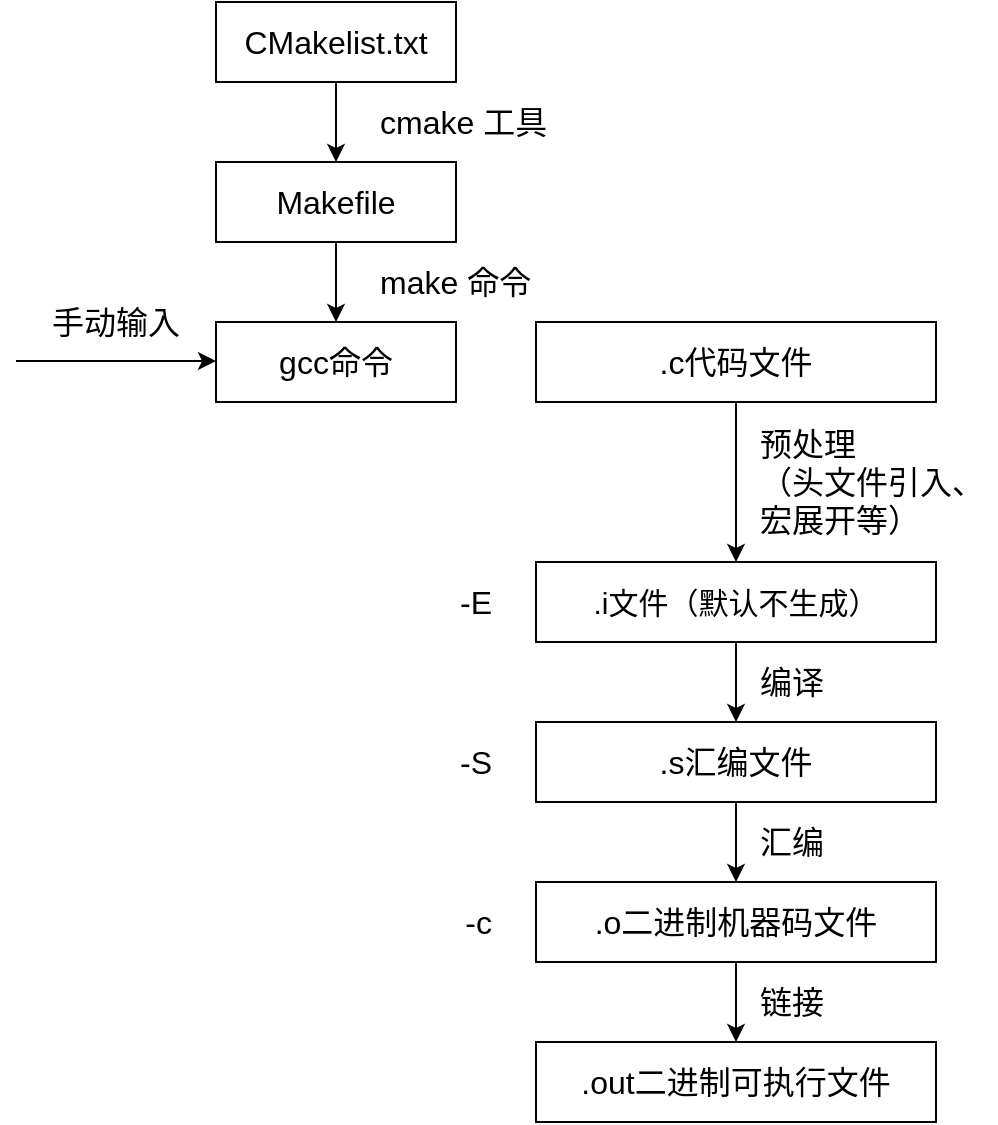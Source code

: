 <mxfile version="21.3.7" type="device">
  <diagram name="第 1 页" id="AqAeRxrlq3r6umwdxBgL">
    <mxGraphModel dx="875" dy="518" grid="1" gridSize="10" guides="1" tooltips="1" connect="1" arrows="1" fold="1" page="1" pageScale="1" pageWidth="827" pageHeight="1169" math="0" shadow="0">
      <root>
        <mxCell id="0" />
        <mxCell id="1" parent="0" />
        <mxCell id="9AK2D2TcUZeFU25b2mAO-3" value="" style="edgeStyle=orthogonalEdgeStyle;rounded=0;orthogonalLoop=1;jettySize=auto;html=1;" edge="1" parent="1" source="9AK2D2TcUZeFU25b2mAO-1" target="9AK2D2TcUZeFU25b2mAO-2">
          <mxGeometry relative="1" as="geometry" />
        </mxCell>
        <mxCell id="9AK2D2TcUZeFU25b2mAO-1" value="CMakelist.txt" style="rounded=0;whiteSpace=wrap;html=1;fontSize=16;" vertex="1" parent="1">
          <mxGeometry x="240" y="160" width="120" height="40" as="geometry" />
        </mxCell>
        <mxCell id="9AK2D2TcUZeFU25b2mAO-5" value="" style="edgeStyle=orthogonalEdgeStyle;rounded=0;orthogonalLoop=1;jettySize=auto;html=1;" edge="1" parent="1" source="9AK2D2TcUZeFU25b2mAO-2" target="9AK2D2TcUZeFU25b2mAO-4">
          <mxGeometry relative="1" as="geometry" />
        </mxCell>
        <mxCell id="9AK2D2TcUZeFU25b2mAO-2" value="Makefile " style="rounded=0;whiteSpace=wrap;html=1;fontSize=16;" vertex="1" parent="1">
          <mxGeometry x="240" y="240" width="120" height="40" as="geometry" />
        </mxCell>
        <mxCell id="9AK2D2TcUZeFU25b2mAO-4" value="gcc命令" style="rounded=0;whiteSpace=wrap;html=1;fontSize=16;" vertex="1" parent="1">
          <mxGeometry x="240" y="320" width="120" height="40" as="geometry" />
        </mxCell>
        <mxCell id="9AK2D2TcUZeFU25b2mAO-12" value="" style="edgeStyle=orthogonalEdgeStyle;rounded=0;orthogonalLoop=1;jettySize=auto;html=1;fontFamily=Helvetica;fontSize=16;fontColor=default;" edge="1" parent="1" source="9AK2D2TcUZeFU25b2mAO-7" target="9AK2D2TcUZeFU25b2mAO-8">
          <mxGeometry relative="1" as="geometry" />
        </mxCell>
        <mxCell id="9AK2D2TcUZeFU25b2mAO-7" value=".c代码文件" style="rounded=0;whiteSpace=wrap;html=1;strokeColor=default;fontFamily=Helvetica;fontSize=16;fontColor=default;fillColor=default;" vertex="1" parent="1">
          <mxGeometry x="400" y="320" width="200" height="40" as="geometry" />
        </mxCell>
        <mxCell id="9AK2D2TcUZeFU25b2mAO-13" value="" style="edgeStyle=orthogonalEdgeStyle;rounded=0;orthogonalLoop=1;jettySize=auto;html=1;fontFamily=Helvetica;fontSize=16;fontColor=default;" edge="1" parent="1" source="9AK2D2TcUZeFU25b2mAO-8" target="9AK2D2TcUZeFU25b2mAO-9">
          <mxGeometry relative="1" as="geometry" />
        </mxCell>
        <mxCell id="9AK2D2TcUZeFU25b2mAO-8" value=".i文件（默认不生成）" style="rounded=0;whiteSpace=wrap;html=1;strokeColor=default;fontFamily=Helvetica;fontSize=15;fontColor=default;fillColor=default;" vertex="1" parent="1">
          <mxGeometry x="400" y="440" width="200" height="40" as="geometry" />
        </mxCell>
        <mxCell id="9AK2D2TcUZeFU25b2mAO-14" value="" style="edgeStyle=orthogonalEdgeStyle;rounded=0;orthogonalLoop=1;jettySize=auto;html=1;fontFamily=Helvetica;fontSize=16;fontColor=default;" edge="1" parent="1" source="9AK2D2TcUZeFU25b2mAO-9" target="9AK2D2TcUZeFU25b2mAO-10">
          <mxGeometry relative="1" as="geometry" />
        </mxCell>
        <mxCell id="9AK2D2TcUZeFU25b2mAO-9" value=".s汇编文件" style="rounded=0;whiteSpace=wrap;html=1;strokeColor=default;fontFamily=Helvetica;fontSize=16;fontColor=default;fillColor=default;" vertex="1" parent="1">
          <mxGeometry x="400" y="520" width="200" height="40" as="geometry" />
        </mxCell>
        <mxCell id="9AK2D2TcUZeFU25b2mAO-15" value="" style="edgeStyle=orthogonalEdgeStyle;rounded=0;orthogonalLoop=1;jettySize=auto;html=1;fontFamily=Helvetica;fontSize=16;fontColor=default;" edge="1" parent="1" source="9AK2D2TcUZeFU25b2mAO-10" target="9AK2D2TcUZeFU25b2mAO-11">
          <mxGeometry relative="1" as="geometry" />
        </mxCell>
        <mxCell id="9AK2D2TcUZeFU25b2mAO-10" value=".o二进制机器码文件" style="rounded=0;whiteSpace=wrap;html=1;strokeColor=default;fontFamily=Helvetica;fontSize=16;fontColor=default;fillColor=default;" vertex="1" parent="1">
          <mxGeometry x="400" y="600" width="200" height="40" as="geometry" />
        </mxCell>
        <mxCell id="9AK2D2TcUZeFU25b2mAO-11" value=".out二进制可执行文件" style="rounded=0;whiteSpace=wrap;html=1;strokeColor=default;fontFamily=Helvetica;fontSize=16;fontColor=default;fillColor=default;" vertex="1" parent="1">
          <mxGeometry x="400" y="680" width="200" height="40" as="geometry" />
        </mxCell>
        <mxCell id="9AK2D2TcUZeFU25b2mAO-16" value="cmake 工具" style="text;html=1;strokeColor=none;fillColor=none;align=left;verticalAlign=middle;whiteSpace=wrap;rounded=0;fontSize=16;fontFamily=Helvetica;fontColor=default;" vertex="1" parent="1">
          <mxGeometry x="320" y="200" width="120" height="40" as="geometry" />
        </mxCell>
        <mxCell id="9AK2D2TcUZeFU25b2mAO-17" value="make 命令" style="text;html=1;strokeColor=none;fillColor=none;align=left;verticalAlign=middle;whiteSpace=wrap;rounded=0;fontSize=16;fontFamily=Helvetica;fontColor=default;" vertex="1" parent="1">
          <mxGeometry x="320" y="280" width="120" height="40" as="geometry" />
        </mxCell>
        <mxCell id="9AK2D2TcUZeFU25b2mAO-18" value="" style="endArrow=classic;html=1;rounded=0;fontFamily=Helvetica;fontSize=16;fontColor=default;" edge="1" parent="1">
          <mxGeometry width="50" height="50" relative="1" as="geometry">
            <mxPoint x="140" y="339.5" as="sourcePoint" />
            <mxPoint x="240" y="339.5" as="targetPoint" />
          </mxGeometry>
        </mxCell>
        <mxCell id="9AK2D2TcUZeFU25b2mAO-19" value="手动输入" style="text;html=1;strokeColor=none;fillColor=none;align=center;verticalAlign=middle;whiteSpace=wrap;rounded=0;fontSize=16;fontFamily=Helvetica;fontColor=default;" vertex="1" parent="1">
          <mxGeometry x="140" y="300" width="100" height="40" as="geometry" />
        </mxCell>
        <mxCell id="9AK2D2TcUZeFU25b2mAO-20" value="预处理&lt;br&gt;（头文件引入、&lt;br&gt;宏展开等）" style="text;html=1;strokeColor=none;fillColor=none;align=left;verticalAlign=middle;whiteSpace=wrap;rounded=0;fontSize=16;fontFamily=Helvetica;fontColor=default;" vertex="1" parent="1">
          <mxGeometry x="510" y="360" width="120" height="80" as="geometry" />
        </mxCell>
        <mxCell id="9AK2D2TcUZeFU25b2mAO-21" value="编译" style="text;html=1;strokeColor=none;fillColor=none;align=left;verticalAlign=middle;whiteSpace=wrap;rounded=0;fontSize=16;fontFamily=Helvetica;fontColor=default;" vertex="1" parent="1">
          <mxGeometry x="510" y="480" width="90" height="40" as="geometry" />
        </mxCell>
        <mxCell id="9AK2D2TcUZeFU25b2mAO-22" value="汇编" style="text;html=1;strokeColor=none;fillColor=none;align=left;verticalAlign=middle;whiteSpace=wrap;rounded=0;fontSize=16;fontFamily=Helvetica;fontColor=default;" vertex="1" parent="1">
          <mxGeometry x="510" y="560" width="90" height="40" as="geometry" />
        </mxCell>
        <mxCell id="9AK2D2TcUZeFU25b2mAO-23" value="链接" style="text;html=1;strokeColor=none;fillColor=none;align=left;verticalAlign=middle;whiteSpace=wrap;rounded=0;fontSize=16;fontFamily=Helvetica;fontColor=default;" vertex="1" parent="1">
          <mxGeometry x="510" y="640" width="90" height="40" as="geometry" />
        </mxCell>
        <mxCell id="9AK2D2TcUZeFU25b2mAO-24" value="-E" style="text;html=1;strokeColor=none;fillColor=none;align=right;verticalAlign=middle;whiteSpace=wrap;rounded=0;fontSize=16;fontFamily=Helvetica;fontColor=default;" vertex="1" parent="1">
          <mxGeometry x="320" y="440" width="60" height="40" as="geometry" />
        </mxCell>
        <mxCell id="9AK2D2TcUZeFU25b2mAO-25" value="-S" style="text;html=1;strokeColor=none;fillColor=none;align=right;verticalAlign=middle;whiteSpace=wrap;rounded=0;fontSize=16;fontFamily=Helvetica;fontColor=default;" vertex="1" parent="1">
          <mxGeometry x="320" y="520" width="60" height="40" as="geometry" />
        </mxCell>
        <mxCell id="9AK2D2TcUZeFU25b2mAO-26" value="-c" style="text;html=1;strokeColor=none;fillColor=none;align=right;verticalAlign=middle;whiteSpace=wrap;rounded=0;fontSize=16;fontFamily=Helvetica;fontColor=default;" vertex="1" parent="1">
          <mxGeometry x="320" y="600" width="60" height="40" as="geometry" />
        </mxCell>
      </root>
    </mxGraphModel>
  </diagram>
</mxfile>
